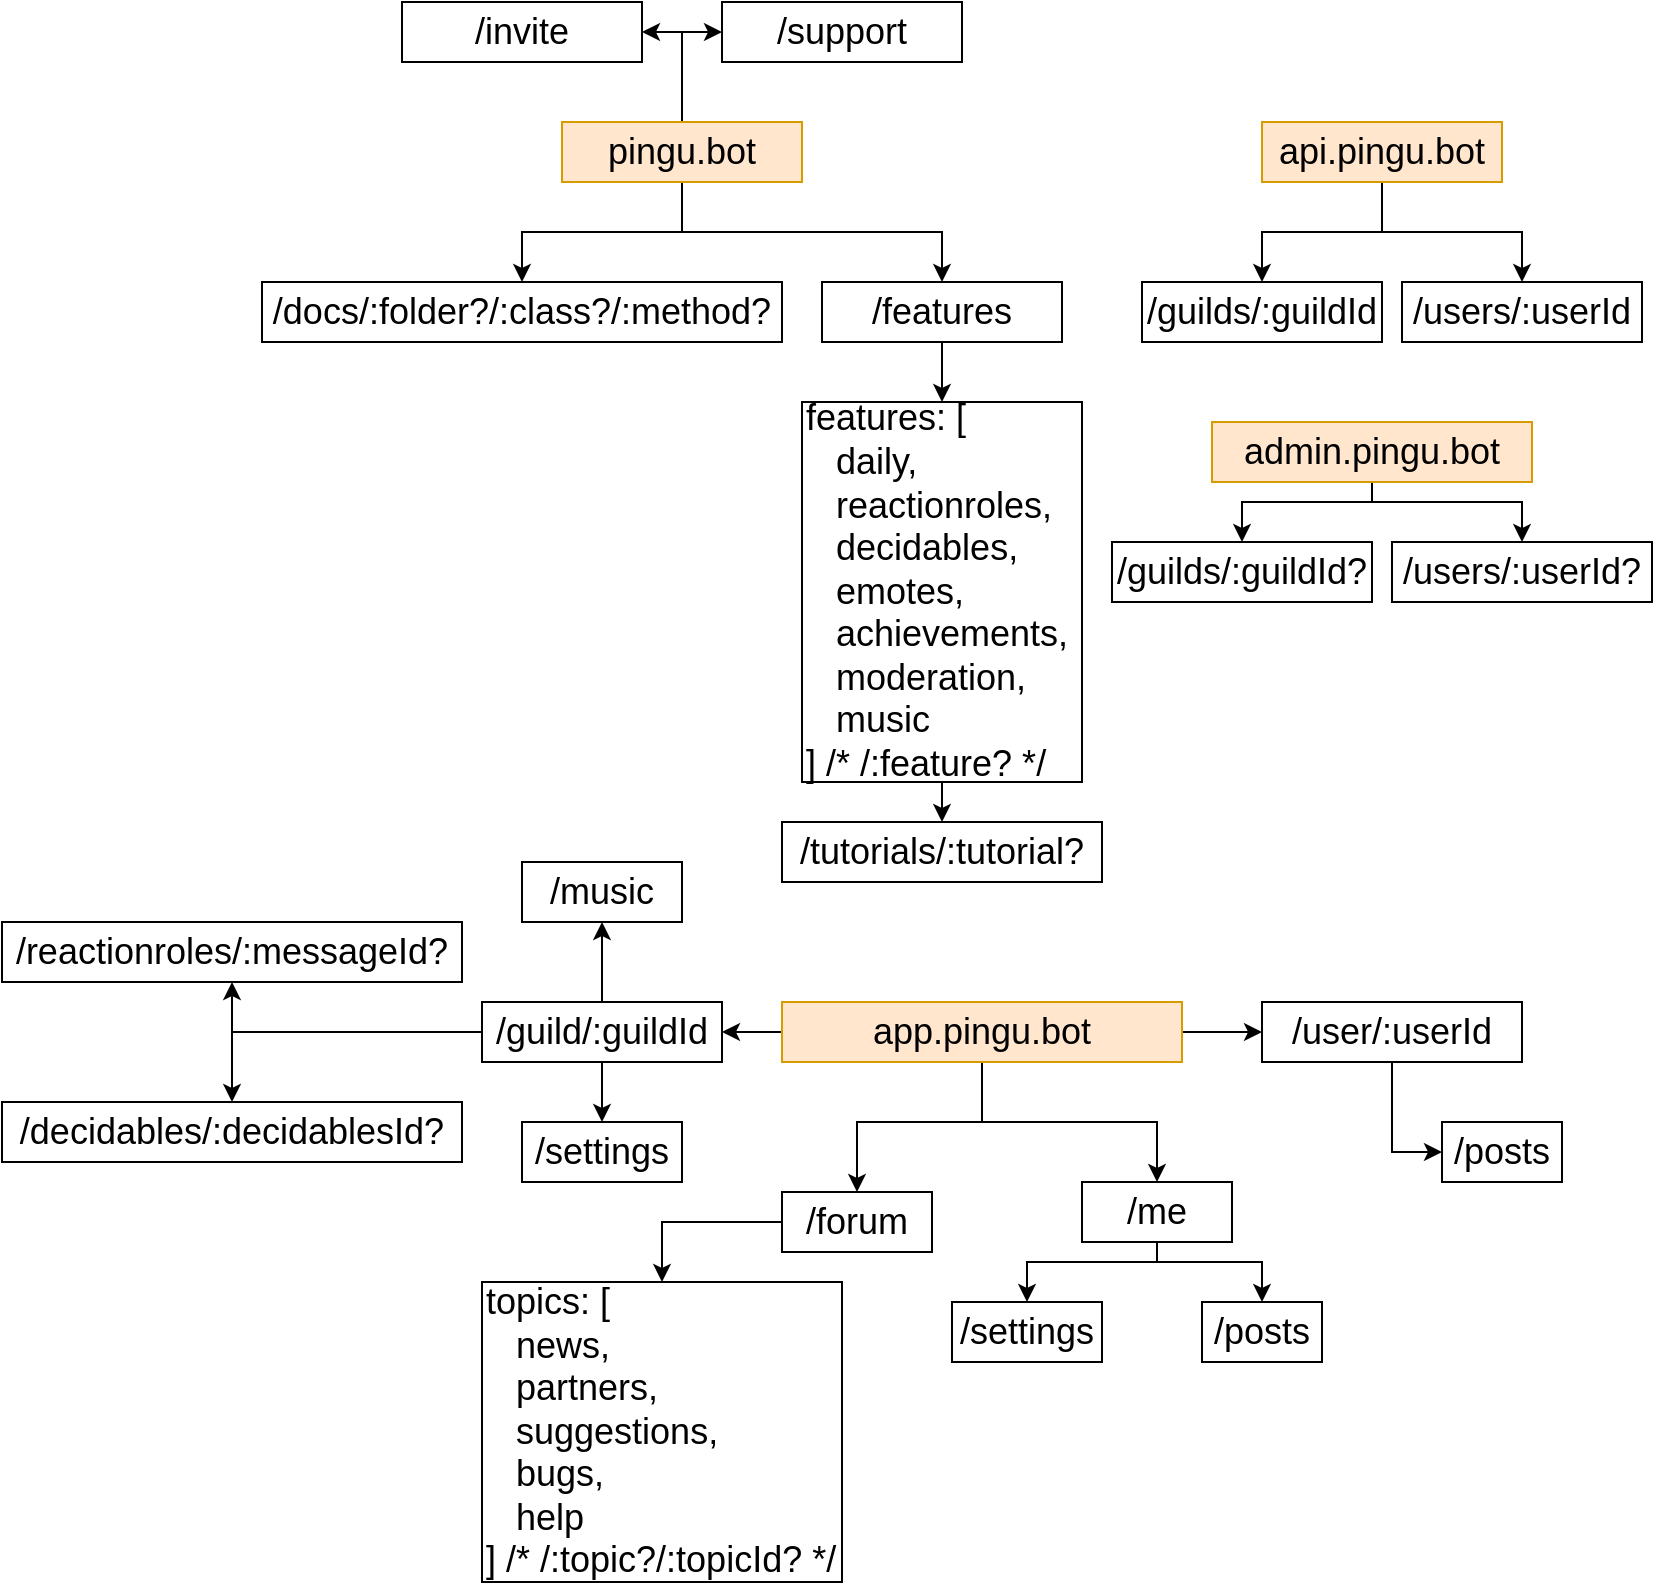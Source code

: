 <mxfile version="14.5.1" type="device"><diagram id="iYlZEkRSaOQ76XOrPXeI" name="Page-1"><mxGraphModel dx="2249" dy="822" grid="1" gridSize="10" guides="1" tooltips="1" connect="1" arrows="1" fold="1" page="1" pageScale="1" pageWidth="827" pageHeight="1169" math="0" shadow="0"><root><mxCell id="0"/><mxCell id="1" parent="0"/><mxCell id="1ekrvKnGVcBes-8brK4Z-10" style="edgeStyle=orthogonalEdgeStyle;rounded=0;orthogonalLoop=1;jettySize=auto;html=1;exitX=0.5;exitY=1;exitDx=0;exitDy=0;entryX=0.5;entryY=0;entryDx=0;entryDy=0;" edge="1" parent="1" source="1ekrvKnGVcBes-8brK4Z-1" target="1ekrvKnGVcBes-8brK4Z-8"><mxGeometry relative="1" as="geometry"/></mxCell><mxCell id="1ekrvKnGVcBes-8brK4Z-21" style="edgeStyle=orthogonalEdgeStyle;rounded=0;orthogonalLoop=1;jettySize=auto;html=1;exitX=0.5;exitY=1;exitDx=0;exitDy=0;entryX=0.5;entryY=0;entryDx=0;entryDy=0;" edge="1" parent="1" source="1ekrvKnGVcBes-8brK4Z-1" target="1ekrvKnGVcBes-8brK4Z-20"><mxGeometry relative="1" as="geometry"/></mxCell><mxCell id="1ekrvKnGVcBes-8brK4Z-22" style="edgeStyle=orthogonalEdgeStyle;rounded=0;orthogonalLoop=1;jettySize=auto;html=1;exitX=0.5;exitY=0;exitDx=0;exitDy=0;entryX=1;entryY=0.5;entryDx=0;entryDy=0;" edge="1" parent="1" source="1ekrvKnGVcBes-8brK4Z-1" target="1ekrvKnGVcBes-8brK4Z-18"><mxGeometry relative="1" as="geometry"/></mxCell><mxCell id="1ekrvKnGVcBes-8brK4Z-23" style="edgeStyle=orthogonalEdgeStyle;rounded=0;orthogonalLoop=1;jettySize=auto;html=1;exitX=0.5;exitY=0;exitDx=0;exitDy=0;entryX=0;entryY=0.5;entryDx=0;entryDy=0;" edge="1" parent="1" source="1ekrvKnGVcBes-8brK4Z-1" target="1ekrvKnGVcBes-8brK4Z-12"><mxGeometry relative="1" as="geometry"/></mxCell><mxCell id="1ekrvKnGVcBes-8brK4Z-1" value="&lt;font style=&quot;font-size: 18px&quot;&gt;pingu.bot&lt;/font&gt;" style="whiteSpace=wrap;html=1;fillColor=#ffe6cc;strokeColor=#d79b00;" vertex="1" parent="1"><mxGeometry x="170" y="80" width="120" height="30" as="geometry"/></mxCell><mxCell id="1ekrvKnGVcBes-8brK4Z-25" style="edgeStyle=orthogonalEdgeStyle;rounded=0;orthogonalLoop=1;jettySize=auto;html=1;exitX=0.5;exitY=1;exitDx=0;exitDy=0;entryX=0.5;entryY=0;entryDx=0;entryDy=0;" edge="1" parent="1" source="1ekrvKnGVcBes-8brK4Z-4" target="1ekrvKnGVcBes-8brK4Z-24"><mxGeometry relative="1" as="geometry"/></mxCell><mxCell id="1ekrvKnGVcBes-8brK4Z-27" style="edgeStyle=orthogonalEdgeStyle;rounded=0;orthogonalLoop=1;jettySize=auto;html=1;exitX=0.5;exitY=1;exitDx=0;exitDy=0;entryX=0.5;entryY=0;entryDx=0;entryDy=0;" edge="1" parent="1" source="1ekrvKnGVcBes-8brK4Z-4" target="1ekrvKnGVcBes-8brK4Z-26"><mxGeometry relative="1" as="geometry"/></mxCell><mxCell id="1ekrvKnGVcBes-8brK4Z-4" value="&lt;font style=&quot;font-size: 18px&quot;&gt;api.pingu.bot&lt;/font&gt;" style="whiteSpace=wrap;html=1;fillColor=#ffe6cc;strokeColor=#d79b00;" vertex="1" parent="1"><mxGeometry x="520" y="80" width="120" height="30" as="geometry"/></mxCell><mxCell id="1ekrvKnGVcBes-8brK4Z-37" style="edgeStyle=orthogonalEdgeStyle;rounded=0;orthogonalLoop=1;jettySize=auto;html=1;exitX=0.5;exitY=1;exitDx=0;exitDy=0;entryX=0.5;entryY=0;entryDx=0;entryDy=0;" edge="1" parent="1" source="1ekrvKnGVcBes-8brK4Z-5" target="1ekrvKnGVcBes-8brK4Z-36"><mxGeometry relative="1" as="geometry"/></mxCell><mxCell id="1ekrvKnGVcBes-8brK4Z-53" style="edgeStyle=orthogonalEdgeStyle;rounded=0;orthogonalLoop=1;jettySize=auto;html=1;exitX=0;exitY=0.5;exitDx=0;exitDy=0;entryX=1;entryY=0.5;entryDx=0;entryDy=0;" edge="1" parent="1" source="1ekrvKnGVcBes-8brK4Z-5" target="1ekrvKnGVcBes-8brK4Z-34"><mxGeometry relative="1" as="geometry"/></mxCell><mxCell id="1ekrvKnGVcBes-8brK4Z-55" style="edgeStyle=orthogonalEdgeStyle;rounded=0;orthogonalLoop=1;jettySize=auto;html=1;exitX=0.5;exitY=1;exitDx=0;exitDy=0;entryX=0.5;entryY=0;entryDx=0;entryDy=0;" edge="1" parent="1" source="1ekrvKnGVcBes-8brK4Z-5" target="1ekrvKnGVcBes-8brK4Z-54"><mxGeometry relative="1" as="geometry"><Array as="points"><mxPoint x="380" y="580"/><mxPoint x="318" y="580"/></Array></mxGeometry></mxCell><mxCell id="1ekrvKnGVcBes-8brK4Z-69" style="edgeStyle=orthogonalEdgeStyle;rounded=0;orthogonalLoop=1;jettySize=auto;html=1;exitX=1;exitY=0.5;exitDx=0;exitDy=0;entryX=0;entryY=0.5;entryDx=0;entryDy=0;" edge="1" parent="1" source="1ekrvKnGVcBes-8brK4Z-5" target="1ekrvKnGVcBes-8brK4Z-32"><mxGeometry relative="1" as="geometry"/></mxCell><mxCell id="1ekrvKnGVcBes-8brK4Z-5" value="&lt;font style=&quot;font-size: 18px&quot;&gt;app.pingu.bot&lt;/font&gt;" style="whiteSpace=wrap;html=1;fillColor=#ffe6cc;strokeColor=#d79b00;" vertex="1" parent="1"><mxGeometry x="280" y="520" width="200" height="30" as="geometry"/></mxCell><mxCell id="1ekrvKnGVcBes-8brK4Z-30" style="edgeStyle=orthogonalEdgeStyle;rounded=0;orthogonalLoop=1;jettySize=auto;html=1;exitX=0.5;exitY=1;exitDx=0;exitDy=0;entryX=0.5;entryY=0;entryDx=0;entryDy=0;" edge="1" parent="1" source="1ekrvKnGVcBes-8brK4Z-6" target="1ekrvKnGVcBes-8brK4Z-29"><mxGeometry relative="1" as="geometry"><Array as="points"><mxPoint x="575" y="270"/><mxPoint x="510" y="270"/></Array></mxGeometry></mxCell><mxCell id="1ekrvKnGVcBes-8brK4Z-31" style="edgeStyle=orthogonalEdgeStyle;rounded=0;orthogonalLoop=1;jettySize=auto;html=1;exitX=0.5;exitY=1;exitDx=0;exitDy=0;entryX=0.5;entryY=0;entryDx=0;entryDy=0;" edge="1" parent="1" source="1ekrvKnGVcBes-8brK4Z-6" target="1ekrvKnGVcBes-8brK4Z-28"><mxGeometry relative="1" as="geometry"><Array as="points"><mxPoint x="575" y="270"/><mxPoint x="650" y="270"/></Array></mxGeometry></mxCell><mxCell id="1ekrvKnGVcBes-8brK4Z-6" value="&lt;font style=&quot;font-size: 18px&quot;&gt;admin.pingu.bot&lt;/font&gt;" style="whiteSpace=wrap;html=1;fillColor=#ffe6cc;strokeColor=#d79b00;" vertex="1" parent="1"><mxGeometry x="495" y="230" width="160" height="30" as="geometry"/></mxCell><mxCell id="1ekrvKnGVcBes-8brK4Z-11" style="edgeStyle=orthogonalEdgeStyle;rounded=0;orthogonalLoop=1;jettySize=auto;html=1;exitX=0.5;exitY=1;exitDx=0;exitDy=0;entryX=0.5;entryY=0;entryDx=0;entryDy=0;" edge="1" parent="1" source="1ekrvKnGVcBes-8brK4Z-8" target="1ekrvKnGVcBes-8brK4Z-9"><mxGeometry relative="1" as="geometry"/></mxCell><mxCell id="1ekrvKnGVcBes-8brK4Z-8" value="&lt;span style=&quot;font-size: 18px&quot;&gt;/features&lt;/span&gt;" style="whiteSpace=wrap;html=1;" vertex="1" parent="1"><mxGeometry x="300" y="160" width="120" height="30" as="geometry"/></mxCell><mxCell id="1ekrvKnGVcBes-8brK4Z-16" style="edgeStyle=orthogonalEdgeStyle;rounded=0;orthogonalLoop=1;jettySize=auto;html=1;exitX=0.5;exitY=1;exitDx=0;exitDy=0;entryX=0.5;entryY=0;entryDx=0;entryDy=0;" edge="1" parent="1" source="1ekrvKnGVcBes-8brK4Z-9" target="1ekrvKnGVcBes-8brK4Z-14"><mxGeometry relative="1" as="geometry"/></mxCell><mxCell id="1ekrvKnGVcBes-8brK4Z-9" value="&lt;div&gt;&lt;span style=&quot;font-size: 18px&quot;&gt;features: [&lt;/span&gt;&lt;/div&gt;&lt;div&gt;&lt;span style=&quot;font-size: 18px&quot;&gt;&amp;nbsp; &amp;nbsp;daily,&lt;/span&gt;&lt;/div&gt;&lt;div&gt;&lt;span style=&quot;font-size: 18px&quot;&gt;&amp;nbsp; &amp;nbsp;reactionroles,&lt;/span&gt;&lt;/div&gt;&lt;div&gt;&lt;span style=&quot;font-size: 18px&quot;&gt;&amp;nbsp; &amp;nbsp;decidables,&lt;/span&gt;&lt;/div&gt;&lt;div&gt;&lt;span style=&quot;font-size: 18px&quot;&gt;&amp;nbsp; &amp;nbsp;emotes,&lt;/span&gt;&lt;/div&gt;&lt;div&gt;&lt;span style=&quot;font-size: 18px&quot;&gt;&amp;nbsp; &amp;nbsp;achievements,&lt;/span&gt;&lt;/div&gt;&lt;div&gt;&lt;span style=&quot;font-size: 18px&quot;&gt;&amp;nbsp; &amp;nbsp;moderation,&lt;/span&gt;&lt;/div&gt;&lt;div&gt;&lt;span style=&quot;font-size: 18px&quot;&gt;&amp;nbsp; &amp;nbsp;music&lt;/span&gt;&lt;/div&gt;&lt;div&gt;&lt;span style=&quot;font-size: 18px&quot;&gt;] /* /:feature? */&lt;/span&gt;&lt;/div&gt;" style="whiteSpace=wrap;html=1;align=left;" vertex="1" parent="1"><mxGeometry x="290" y="220" width="140" height="190" as="geometry"/></mxCell><mxCell id="1ekrvKnGVcBes-8brK4Z-12" value="&lt;span style=&quot;font-size: 18px&quot;&gt;/support&lt;/span&gt;" style="whiteSpace=wrap;html=1;" vertex="1" parent="1"><mxGeometry x="250" y="20" width="120" height="30" as="geometry"/></mxCell><mxCell id="1ekrvKnGVcBes-8brK4Z-14" value="&lt;span style=&quot;font-size: 18px&quot;&gt;/tutorials/:tutorial?&lt;/span&gt;" style="whiteSpace=wrap;html=1;" vertex="1" parent="1"><mxGeometry x="280" y="430" width="160" height="30" as="geometry"/></mxCell><mxCell id="1ekrvKnGVcBes-8brK4Z-18" value="&lt;span style=&quot;font-size: 18px&quot;&gt;/invite&lt;/span&gt;" style="whiteSpace=wrap;html=1;" vertex="1" parent="1"><mxGeometry x="90" y="20" width="120" height="30" as="geometry"/></mxCell><mxCell id="1ekrvKnGVcBes-8brK4Z-20" value="&lt;span style=&quot;font-size: 18px&quot;&gt;/docs/:folder?/:class?/:method?&lt;/span&gt;" style="whiteSpace=wrap;html=1;horizontal=1;" vertex="1" parent="1"><mxGeometry x="20" y="160" width="260" height="30" as="geometry"/></mxCell><mxCell id="1ekrvKnGVcBes-8brK4Z-24" value="&lt;span style=&quot;font-size: 18px&quot;&gt;/users/:userId&lt;/span&gt;" style="whiteSpace=wrap;html=1;" vertex="1" parent="1"><mxGeometry x="590" y="160" width="120" height="30" as="geometry"/></mxCell><mxCell id="1ekrvKnGVcBes-8brK4Z-26" value="&lt;span style=&quot;font-size: 18px&quot;&gt;/guilds/:guildId&lt;/span&gt;" style="whiteSpace=wrap;html=1;" vertex="1" parent="1"><mxGeometry x="460" y="160" width="120" height="30" as="geometry"/></mxCell><mxCell id="1ekrvKnGVcBes-8brK4Z-28" value="&lt;span style=&quot;font-size: 18px&quot;&gt;/users/:userId?&lt;/span&gt;" style="whiteSpace=wrap;html=1;" vertex="1" parent="1"><mxGeometry x="585" y="290" width="130" height="30" as="geometry"/></mxCell><mxCell id="1ekrvKnGVcBes-8brK4Z-29" value="&lt;span style=&quot;font-size: 18px&quot;&gt;/guilds/:guildId?&lt;/span&gt;" style="whiteSpace=wrap;html=1;" vertex="1" parent="1"><mxGeometry x="445" y="290" width="130" height="30" as="geometry"/></mxCell><mxCell id="1ekrvKnGVcBes-8brK4Z-68" style="edgeStyle=orthogonalEdgeStyle;rounded=0;orthogonalLoop=1;jettySize=auto;html=1;exitX=0.5;exitY=1;exitDx=0;exitDy=0;entryX=0;entryY=0.5;entryDx=0;entryDy=0;" edge="1" parent="1" source="1ekrvKnGVcBes-8brK4Z-32" target="1ekrvKnGVcBes-8brK4Z-67"><mxGeometry relative="1" as="geometry"/></mxCell><mxCell id="1ekrvKnGVcBes-8brK4Z-32" value="&lt;span style=&quot;font-size: 18px&quot;&gt;/user/:userId&lt;/span&gt;" style="whiteSpace=wrap;html=1;" vertex="1" parent="1"><mxGeometry x="520" y="520" width="130" height="30" as="geometry"/></mxCell><mxCell id="1ekrvKnGVcBes-8brK4Z-49" style="edgeStyle=orthogonalEdgeStyle;rounded=0;orthogonalLoop=1;jettySize=auto;html=1;exitX=0;exitY=0.5;exitDx=0;exitDy=0;entryX=0.5;entryY=1;entryDx=0;entryDy=0;" edge="1" parent="1" source="1ekrvKnGVcBes-8brK4Z-34" target="1ekrvKnGVcBes-8brK4Z-40"><mxGeometry relative="1" as="geometry"/></mxCell><mxCell id="1ekrvKnGVcBes-8brK4Z-50" style="edgeStyle=orthogonalEdgeStyle;rounded=0;orthogonalLoop=1;jettySize=auto;html=1;exitX=0;exitY=0.5;exitDx=0;exitDy=0;entryX=0.5;entryY=0;entryDx=0;entryDy=0;" edge="1" parent="1" source="1ekrvKnGVcBes-8brK4Z-34" target="1ekrvKnGVcBes-8brK4Z-41"><mxGeometry relative="1" as="geometry"/></mxCell><mxCell id="1ekrvKnGVcBes-8brK4Z-51" style="edgeStyle=orthogonalEdgeStyle;rounded=0;orthogonalLoop=1;jettySize=auto;html=1;exitX=0.5;exitY=1;exitDx=0;exitDy=0;entryX=0.5;entryY=0;entryDx=0;entryDy=0;" edge="1" parent="1" source="1ekrvKnGVcBes-8brK4Z-34" target="1ekrvKnGVcBes-8brK4Z-38"><mxGeometry relative="1" as="geometry"/></mxCell><mxCell id="1ekrvKnGVcBes-8brK4Z-52" style="edgeStyle=orthogonalEdgeStyle;rounded=0;orthogonalLoop=1;jettySize=auto;html=1;exitX=0.5;exitY=0;exitDx=0;exitDy=0;entryX=0.5;entryY=1;entryDx=0;entryDy=0;" edge="1" parent="1" source="1ekrvKnGVcBes-8brK4Z-34" target="1ekrvKnGVcBes-8brK4Z-39"><mxGeometry relative="1" as="geometry"/></mxCell><mxCell id="1ekrvKnGVcBes-8brK4Z-34" value="&lt;span style=&quot;font-size: 18px&quot;&gt;/guild/:guildId&lt;/span&gt;" style="whiteSpace=wrap;html=1;" vertex="1" parent="1"><mxGeometry x="130" y="520" width="120" height="30" as="geometry"/></mxCell><mxCell id="1ekrvKnGVcBes-8brK4Z-65" style="edgeStyle=orthogonalEdgeStyle;rounded=0;orthogonalLoop=1;jettySize=auto;html=1;exitX=0.5;exitY=1;exitDx=0;exitDy=0;entryX=0.5;entryY=0;entryDx=0;entryDy=0;" edge="1" parent="1" source="1ekrvKnGVcBes-8brK4Z-36" target="1ekrvKnGVcBes-8brK4Z-58"><mxGeometry relative="1" as="geometry"><Array as="points"><mxPoint x="468" y="650"/><mxPoint x="520" y="650"/></Array></mxGeometry></mxCell><mxCell id="1ekrvKnGVcBes-8brK4Z-66" style="edgeStyle=orthogonalEdgeStyle;rounded=0;orthogonalLoop=1;jettySize=auto;html=1;exitX=0.5;exitY=1;exitDx=0;exitDy=0;entryX=0.5;entryY=0;entryDx=0;entryDy=0;" edge="1" parent="1" source="1ekrvKnGVcBes-8brK4Z-36" target="1ekrvKnGVcBes-8brK4Z-59"><mxGeometry relative="1" as="geometry"><Array as="points"><mxPoint x="468" y="650"/><mxPoint x="403" y="650"/></Array></mxGeometry></mxCell><mxCell id="1ekrvKnGVcBes-8brK4Z-36" value="&lt;span style=&quot;font-size: 18px&quot;&gt;/me&lt;/span&gt;" style="whiteSpace=wrap;html=1;" vertex="1" parent="1"><mxGeometry x="430" y="610" width="75" height="30" as="geometry"/></mxCell><mxCell id="1ekrvKnGVcBes-8brK4Z-38" value="&lt;span style=&quot;font-size: 18px&quot;&gt;/settings&lt;/span&gt;" style="whiteSpace=wrap;html=1;" vertex="1" parent="1"><mxGeometry x="150" y="580" width="80" height="30" as="geometry"/></mxCell><mxCell id="1ekrvKnGVcBes-8brK4Z-39" value="&lt;span style=&quot;font-size: 18px&quot;&gt;/music&lt;/span&gt;" style="whiteSpace=wrap;html=1;" vertex="1" parent="1"><mxGeometry x="150" y="450" width="80" height="30" as="geometry"/></mxCell><mxCell id="1ekrvKnGVcBes-8brK4Z-40" value="&lt;span style=&quot;font-size: 18px&quot;&gt;/reactionroles/:messageId?&lt;/span&gt;" style="whiteSpace=wrap;html=1;" vertex="1" parent="1"><mxGeometry x="-110" y="480" width="230" height="30" as="geometry"/></mxCell><mxCell id="1ekrvKnGVcBes-8brK4Z-41" value="&lt;span style=&quot;font-size: 18px&quot;&gt;/decidables/:decidablesId?&lt;/span&gt;" style="whiteSpace=wrap;html=1;" vertex="1" parent="1"><mxGeometry x="-110" y="570" width="230" height="30" as="geometry"/></mxCell><mxCell id="1ekrvKnGVcBes-8brK4Z-57" style="edgeStyle=orthogonalEdgeStyle;rounded=0;orthogonalLoop=1;jettySize=auto;html=1;exitX=0;exitY=0.5;exitDx=0;exitDy=0;entryX=0.5;entryY=0;entryDx=0;entryDy=0;" edge="1" parent="1" source="1ekrvKnGVcBes-8brK4Z-54" target="1ekrvKnGVcBes-8brK4Z-56"><mxGeometry relative="1" as="geometry"/></mxCell><mxCell id="1ekrvKnGVcBes-8brK4Z-54" value="&lt;span style=&quot;font-size: 18px&quot;&gt;/forum&lt;/span&gt;" style="whiteSpace=wrap;html=1;" vertex="1" parent="1"><mxGeometry x="280" y="615" width="75" height="30" as="geometry"/></mxCell><mxCell id="1ekrvKnGVcBes-8brK4Z-56" value="&lt;div&gt;&lt;span style=&quot;font-size: 18px&quot;&gt;topics: [&lt;/span&gt;&lt;/div&gt;&lt;div&gt;&lt;span style=&quot;font-size: 18px&quot;&gt;&amp;nbsp; &amp;nbsp;news,&lt;/span&gt;&lt;/div&gt;&lt;div&gt;&lt;span style=&quot;font-size: 18px&quot;&gt;&amp;nbsp; &amp;nbsp;partners,&lt;/span&gt;&lt;/div&gt;&lt;div&gt;&lt;span style=&quot;font-size: 18px&quot;&gt;&amp;nbsp; &amp;nbsp;suggestions,&lt;/span&gt;&lt;/div&gt;&lt;div&gt;&lt;span style=&quot;font-size: 18px&quot;&gt;&amp;nbsp; &amp;nbsp;bugs,&lt;/span&gt;&lt;/div&gt;&lt;div&gt;&lt;span style=&quot;font-size: 18px&quot;&gt;&amp;nbsp; &amp;nbsp;help&lt;/span&gt;&lt;/div&gt;&lt;div&gt;&lt;span style=&quot;font-size: 18px&quot;&gt;] /* /:topic?/:topicId? */&lt;/span&gt;&lt;/div&gt;" style="whiteSpace=wrap;html=1;align=left;" vertex="1" parent="1"><mxGeometry x="130" y="660" width="180" height="150" as="geometry"/></mxCell><mxCell id="1ekrvKnGVcBes-8brK4Z-58" value="&lt;span style=&quot;font-size: 18px&quot;&gt;/posts&lt;/span&gt;" style="whiteSpace=wrap;html=1;" vertex="1" parent="1"><mxGeometry x="490" y="670" width="60" height="30" as="geometry"/></mxCell><mxCell id="1ekrvKnGVcBes-8brK4Z-59" value="&lt;span style=&quot;font-size: 18px&quot;&gt;/settings&lt;/span&gt;" style="whiteSpace=wrap;html=1;" vertex="1" parent="1"><mxGeometry x="365" y="670" width="75" height="30" as="geometry"/></mxCell><mxCell id="1ekrvKnGVcBes-8brK4Z-67" value="&lt;span style=&quot;font-size: 18px&quot;&gt;/posts&lt;/span&gt;" style="whiteSpace=wrap;html=1;" vertex="1" parent="1"><mxGeometry x="610" y="580" width="60" height="30" as="geometry"/></mxCell></root></mxGraphModel></diagram></mxfile>